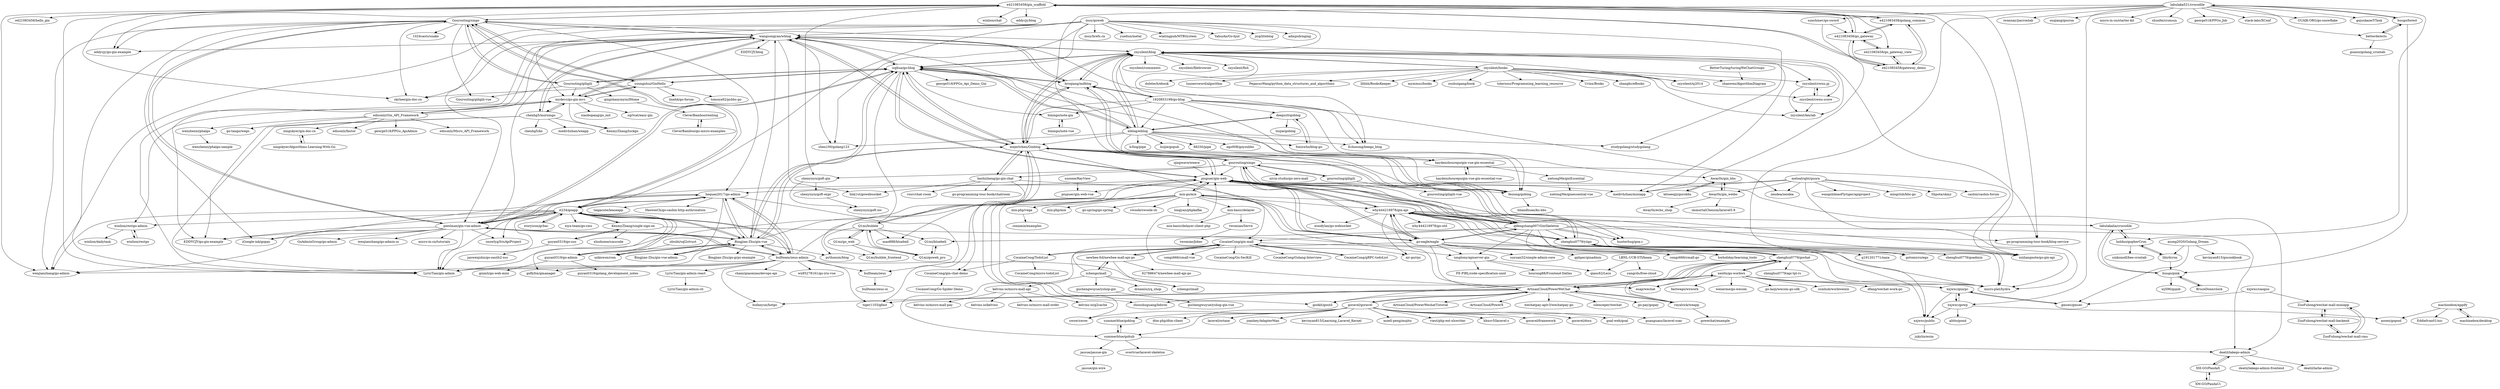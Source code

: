 digraph G {
"e421083458/gin_scaffold" -> "e421083458/golang_common"
"e421083458/gin_scaffold" -> "e421083458/gateway_demo"
"e421083458/gin_scaffold" -> "e421083458/go_gateway"
"e421083458/gin_scaffold" -> "Gourouting/singo"
"e421083458/gin_scaffold" -> "e421083458/hello_gin"
"e421083458/gin_scaffold" -> "go-programming-tour-book/blog-service" ["e"=1]
"e421083458/gin_scaffold" -> "xinliangnote/go-gin-api" ["e"=1]
"e421083458/gin_scaffold" -> "LyricTian/gin-admin" ["e"=1]
"e421083458/gin_scaffold" -> "wenjianzhang/go-admin" ["e"=1]
"e421083458/gin_scaffold" -> "shenyisyn/goft-gin"
"e421083458/gin_scaffold" -> "e421083458/go_gateway_view"
"e421083458/gin_scaffold" -> "skyhee/gin-doc-cn" ["e"=1]
"e421083458/gin_scaffold" -> "eddycjy/go-gin-example" ["e"=1]
"e421083458/gin_scaffold" -> "winlion/chat" ["e"=1]
"e421083458/gin_scaffold" -> "eddycjy/blog" ["e"=1]
"foxiswho/blog-go" -> "deepzz0/goblog"
"wangsongyan/wblog" -> "EDDYCJY/go-gin-example" ["e"=1]
"wangsongyan/wblog" -> "izghua/go-blog"
"wangsongyan/wblog" -> "skyhee/gin-doc-cn" ["e"=1]
"wangsongyan/wblog" -> "shen100/golang123" ["e"=1]
"wangsongyan/wblog" -> "broqiang/mdblog"
"wangsongyan/wblog" -> "LyricTian/gin-admin" ["e"=1]
"wangsongyan/wblog" -> "wejectchen/Ginblog"
"wangsongyan/wblog" -> "mydevc/go-gin-mvc"
"wangsongyan/wblog" -> "EDDYCJY/blog" ["e"=1]
"wangsongyan/wblog" -> "Echosong/beego_blog" ["e"=1]
"wangsongyan/wblog" -> "chenhg5/morningo"
"wangsongyan/wblog" -> "link1st/gowebsocket" ["e"=1]
"wangsongyan/wblog" -> "Gourouting/singo"
"wangsongyan/wblog" -> "eddycjy/go-gin-example" ["e"=1]
"wangsongyan/wblog" -> "zxysilent/blog"
"libi/dcron" -> "holdno/gopherCron"
"libi/dcron" -> "busgo/pink"
"busgo/forest" -> "labulaka521/crocodile"
"busgo/forest" -> "busgo/pink"
"busgo/forest" -> "betterde/ects"
"iissy/goweb" -> "iissy/hrefs.cn"
"iissy/goweb" -> "it234/goapp"
"iissy/goweb" -> "mydevc/go-gin-mvc"
"iissy/goweb" -> "yuedun/metal" ["e"=1]
"iissy/goweb" -> "studygolang/studygolang" ["e"=1]
"iissy/goweb" -> "piexlmax/gin-vue-admin"
"iissy/goweb" -> "izghua/go-blog"
"iissy/goweb" -> "shen100/golang123" ["e"=1]
"iissy/goweb" -> "wangsongyan/wblog"
"iissy/goweb" -> "wiatingpub/MTBSystem" ["e"=1]
"iissy/goweb" -> "zxysilent/blog"
"iissy/goweb" -> "wenjianzhang/go-admin" ["e"=1]
"iissy/goweb" -> "YahuiAn/Go-bjut"
"iissy/goweb" -> "jicg/liteblog" ["e"=1]
"iissy/goweb" -> "admpub/nging" ["e"=1]
"XM-GO/PandaX" -> "XM-GO/PandaUi"
"XM-GO/PandaX" -> "deatil/lakego-admin"
"fesiong/goblog" -> "hhandhuan/ku-bbs" ["e"=1]
"fesiong/goblog" -> "broqiang/mdblog"
"ZuoFuhong/wechat-mall-backend" -> "ZuoFuhong/wechat-mall-miniapp"
"ZuoFuhong/wechat-mall-backend" -> "ZuoFuhong/wechat-mall-cms"
"1920853199/go-blog" -> "broqiang/mdblog"
"1920853199/go-blog" -> "Echosong/beego_blog" ["e"=1]
"1920853199/go-blog" -> "fesiong/goblog"
"1920853199/go-blog" -> "Away0x/gin_bbs"
"1920853199/go-blog" -> "biningo/note-gin"
"1920853199/go-blog" -> "deepzz0/goblog"
"1920853199/go-blog" -> "zendea/zendea"
"1920853199/go-blog" -> "zxysilent/blog"
"1920853199/go-blog" -> "eiblog/eiblog"
"1920853199/go-blog" -> "wejectchen/Ginblog"
"deepzz0/goblog" -> "eiblog/eiblog"
"deepzz0/goblog" -> "foxiswho/blog-go"
"deepzz0/goblog" -> "lisijie/goblog" ["e"=1]
"eiblog/eiblog" -> "deepzz0/goblog"
"eiblog/eiblog" -> "izghua/go-blog"
"eiblog/eiblog" -> "zxysilent/blog"
"eiblog/eiblog" -> "88250/pipe" ["e"=1]
"eiblog/eiblog" -> "wangsongyan/wblog"
"eiblog/eiblog" -> "broqiang/mdblog"
"eiblog/eiblog" -> "foxiswho/blog-go"
"eiblog/eiblog" -> "fesiong/goblog"
"eiblog/eiblog" -> "wejectchen/Ginblog"
"eiblog/eiblog" -> "shen100/golang123" ["e"=1]
"eiblog/eiblog" -> "Echosong/beego_blog" ["e"=1]
"eiblog/eiblog" -> "ego008/goyoubbs" ["e"=1]
"eiblog/eiblog" -> "studygolang/studygolang" ["e"=1]
"eiblog/eiblog" -> "b3log/pipe" ["e"=1]
"eiblog/eiblog" -> "lisijie/gopub" ["e"=1]
"meloalright/guora" -> "wangshibiaoFlytiger/apiproject"
"meloalright/guora" -> "micro-plat/hydra" ["e"=1]
"meloalright/guora" -> "mlogclub/bbs-go" ["e"=1]
"meloalright/guora" -> "Shpota/skmz"
"meloalright/guora" -> "iGoogle-ink/gopay" ["e"=1]
"meloalright/guora" -> "Away0x/gin_weibo"
"meloalright/guora" -> "casbin/casbin-forum"
"meloalright/guora" -> "zendea/zendea"
"meloalright/guora" -> "medivhzhan/miniapp" ["e"=1]
"summerblue/goblog" -> "summerblue/gohub"
"izghua/go-blog" -> "zxysilent/blog"
"izghua/go-blog" -> "broqiang/mdblog"
"izghua/go-blog" -> "wejectchen/Ginblog"
"izghua/go-blog" -> "wangsongyan/wblog"
"izghua/go-blog" -> "Bingjian-Zhu/gin-vue"
"izghua/go-blog" -> "pythonzm/blog"
"izghua/go-blog" -> "biningo/note-gin"
"izghua/go-blog" -> "youngxhui/GinHello"
"izghua/go-blog" -> "piupuer/gin-web"
"izghua/go-blog" -> "eiblog/eiblog"
"izghua/go-blog" -> "piexlmax/gin-vue-admin"
"izghua/go-blog" -> "Gourouting/giligili"
"izghua/go-blog" -> "haydenzhourepo/gin-vue-gin-essential"
"izghua/go-blog" -> "george518/PPGo_Api_Demo_Gin" ["e"=1]
"izghua/go-blog" -> "fesiong/goblog"
"zxysilent/books" -> "zxysilent/blog"
"zxysilent/books" -> "zxysilent/keylab"
"zxysilent/books" -> "zxysilent/cwnu.pj"
"zxysilent/books" -> "zxysilent/cwnu-score"
"zxysilent/books" -> "Urinx/Books" ["e"=1]
"zxysilent/books" -> "zhangbc/eBooks" ["e"=1]
"zxysilent/books" -> "dolotech/ebook" ["e"=1]
"zxysilent/books" -> "lunnersword/algorithm" ["e"=1]
"zxysilent/books" -> "PegasusWang/python_data_structures_and_algorithms" ["e"=1]
"zxysilent/books" -> "zhanwen/AlgorithmDiagram"
"zxysilent/books" -> "lllhhh/BooksKeeper" ["e"=1]
"zxysilent/books" -> "mymmsc/books" ["e"=1]
"zxysilent/books" -> "zxysilent/xj2014"
"zxysilent/books" -> "zouhuigang/book" ["e"=1]
"zxysilent/books" -> "tolerious/Programming_learning_resource" ["e"=1]
"hequan2017/go-admin" -> "it234/goapp"
"hequan2017/go-admin" -> "LyricTian/gin-admin" ["e"=1]
"hequan2017/go-admin" -> "Bingjian-Zhu/gin-vue"
"hequan2017/go-admin" -> "piexlmax/gin-vue-admin"
"hequan2017/go-admin" -> "bullteam/zeus-admin"
"hequan2017/go-admin" -> "Bingjian-Zhu/gin-vue-admin"
"hequan2017/go-admin" -> "bullteam/zeus"
"hequan2017/go-admin" -> "taigacute/leaseapp"
"hequan2017/go-admin" -> "HaoweiCh/go-casbin-http-authrozation"
"sunshinev/go-sword" -> "e421083458/go_gateway"
"sunshinev/go-sword" -> "medivhzhan/miniapp" ["e"=1]
"qifengzhang007/GinSkeleton" -> "piupuer/gin-web"
"qifengzhang007/GinSkeleton" -> "wejectchen/Ginblog"
"qifengzhang007/GinSkeleton" -> "why444216978/gin-api"
"qifengzhang007/GinSkeleton" -> "go-eagle/eagle"
"qifengzhang007/GinSkeleton" -> "xinliangnote/go-gin-api" ["e"=1]
"qifengzhang007/GinSkeleton" -> "hunterhug/goa.c" ["e"=1]
"qifengzhang007/GinSkeleton" -> "deatil/lakego-admin"
"qifengzhang007/GinSkeleton" -> "CocaineCong/gin-mall"
"qifengzhang007/GinSkeleton" -> "Q1mi/bluebell"
"qifengzhang007/GinSkeleton" -> "xmgtony/apiserver-gin"
"qifengzhang007/GinSkeleton" -> "hwholiday/learning_tools" ["e"=1]
"qifengzhang007/GinSkeleton" -> "go-programming-tour-book/blog-service" ["e"=1]
"qifengzhang007/GinSkeleton" -> "congz666/cmall-go" ["e"=1]
"qifengzhang007/GinSkeleton" -> "shenghui0779/yiigo"
"qifengzhang007/GinSkeleton" -> "gourouting/singo"
"xxjwxc/caoguo" -> "ZuoFuhong/wechat-mall-miniapp"
"xxjwxc/caoguo" -> "gmsec/gmsec"
"shenghui0779/yiigo" -> "shenghui0779/gochat"
"shenghui0779/yiigo" -> "micro-plat/hydra" ["e"=1]
"shenghui0779/yiigo" -> "q191201771/naza" ["e"=1]
"shenghui0779/yiigo" -> "piupuer/gin-web"
"shenghui0779/yiigo" -> "xxjwxc/public"
"shenghui0779/yiigo" -> "why444216978/gin-api"
"shenghui0779/yiigo" -> "shenghui0779/goadmin"
"e421083458/go_gateway" -> "e421083458/go_gateway_view"
"e421083458/go_gateway" -> "e421083458/gateway_demo"
"e421083458/go_gateway" -> "e421083458/gin_scaffold"
"e421083458/go_gateway" -> "e421083458/golang_common"
"royalrick/weapp" -> "ArtisanCloud/PowerWeChat"
"royalrick/weapp" -> "shenghui0779/gochat"
"royalrick/weapp" -> "gowechat/example"
"why444216978/gin-api" -> "air-go/rpc"
"why444216978/gin-api" -> "qifengzhang007/GinSkeleton"
"why444216978/gin-api" -> "piupuer/gin-web"
"why444216978/gin-api" -> "why444216978/go-util"
"why444216978/gin-api" -> "go-eagle/eagle"
"why444216978/gin-api" -> "xxjwxc/public"
"why444216978/gin-api" -> "shenghui0779/yiigo"
"why444216978/gin-api" -> "woodylan/go-websocket" ["e"=1]
"why444216978/gin-api" -> "micro-plat/hydra" ["e"=1]
"why444216978/gin-api" -> "hunterhug/goa.c" ["e"=1]
"why444216978/gin-api" -> "labulakalia/crocodile"
"Q1mi/bubble" -> "Q1mi/bubble_frontend"
"Q1mi/bubble" -> "Q1mi/goweb_pro"
"Q1mi/bubble" -> "Q1mi/go_web"
"Q1mi/bubble" -> "wejectchen/Ginblog"
"Q1mi/bubble" -> "mao888/bluebell" ["e"=1]
"Q1mi/bubble" -> "Q1mi/bluebell"
"shenghui0779/gochat" -> "shenghui0779/yiigo"
"shenghui0779/gochat" -> "ArtisanCloud/PowerWeChat"
"shenghui0779/gochat" -> "royalrick/weapp"
"shenghui0779/gochat" -> "shenghui0779/api-tpl-rs"
"shenghui0779/gochat" -> "esap/wechat" ["e"=1]
"shenghui0779/gochat" -> "xen0n/go-workwx"
"shenghui0779/gochat" -> "micro-plat/hydra" ["e"=1]
"shenghui0779/gochat" -> "gookit/goutil" ["e"=1]
"shenghui0779/gochat" -> "why444216978/gin-api"
"broqiang/mdblog" -> "izghua/go-blog"
"broqiang/mdblog" -> "wejectchen/Ginblog"
"broqiang/mdblog" -> "wangsongyan/wblog"
"broqiang/mdblog" -> "zxysilent/blog"
"broqiang/mdblog" -> "fesiong/goblog"
"broqiang/mdblog" -> "1920853199/go-blog"
"newbee-ltd/newbee-mall-api-go" -> "zchengo/imall"
"newbee-ltd/newbee-mall-api-go" -> "zchengo/mall"
"newbee-ltd/newbee-mall-api-go" -> "CocaineCong/gin-mall"
"newbee-ltd/newbee-mall-api-go" -> "627886474/newbee-mall-api-go"
"zxysilent/blog" -> "izghua/go-blog"
"zxysilent/blog" -> "zxysilent/keylab"
"zxysilent/blog" -> "zxysilent/cwnu.pj"
"zxysilent/blog" -> "zxysilent/cwnu-score"
"zxysilent/blog" -> "broqiang/mdblog"
"zxysilent/blog" -> "zxysilent/xj2014"
"zxysilent/blog" -> "zxysilent/comments"
"zxysilent/blog" -> "wejectchen/Ginblog"
"zxysilent/blog" -> "eiblog/eiblog"
"zxysilent/blog" -> "wangsongyan/wblog"
"zxysilent/blog" -> "zxysilent/books"
"zxysilent/blog" -> "zxysilent/filebrowser"
"zxysilent/blog" -> "Echosong/beego_blog" ["e"=1]
"zxysilent/blog" -> "go-programming-tour-book/blog-service" ["e"=1]
"zxysilent/blog" -> "zxysilent/fish"
"goravel/goravel" -> "goravel/framework"
"goravel/goravel" -> "goravel/docs"
"goravel/goravel" -> "goal-web/goal" ["e"=1]
"goravel/goravel" -> "summerblue/gohub"
"goravel/goravel" -> "ArtisanCloud/PowerWeChat"
"goravel/goravel" -> "guanguans/laravel-soar" ["e"=1]
"goravel/goravel" -> "swow/swow" ["e"=1]
"goravel/goravel" -> "dtm-php/dtm-client" ["e"=1]
"goravel/goravel" -> "summerblue/goblog"
"goravel/goravel" -> "laravel/octane" ["e"=1]
"goravel/goravel" -> "joanhey/AdapterMan" ["e"=1]
"goravel/goravel" -> "kevinyan815/Learning_Laravel_Kernel" ["e"=1]
"goravel/goravel" -> "moell-peng/mojito" ["e"=1]
"goravel/goravel" -> "viest/php-ext-xlswriter" ["e"=1]
"goravel/goravel" -> "hhxsv5/laravel-s" ["e"=1]
"piexlmax/gin-vue-admin" -> "it234/goapp"
"piexlmax/gin-vue-admin" -> "wenjianzhang/go-admin" ["e"=1]
"piexlmax/gin-vue-admin" -> "LyricTian/gin-admin" ["e"=1]
"piexlmax/gin-vue-admin" -> "hequan2017/go-admin"
"piexlmax/gin-vue-admin" -> "Gourouting/singo"
"piexlmax/gin-vue-admin" -> "bullteam/zeus-admin"
"piexlmax/gin-vue-admin" -> "EDDYCJY/go-gin-example" ["e"=1]
"piexlmax/gin-vue-admin" -> "wenjianzhang/go-admin-ui" ["e"=1]
"piexlmax/gin-vue-admin" -> "micro-in-cn/tutorials" ["e"=1]
"piexlmax/gin-vue-admin" -> "Bingjian-Zhu/gin-vue"
"piexlmax/gin-vue-admin" -> "iGoogle-ink/gopay" ["e"=1]
"piexlmax/gin-vue-admin" -> "izghua/go-blog"
"piexlmax/gin-vue-admin" -> "snowlyg/IrisApiProject" ["e"=1]
"piexlmax/gin-vue-admin" -> "GoAdminGroup/go-admin" ["e"=1]
"piexlmax/gin-vue-admin" -> "wangsongyan/wblog"
"Q1mi/bluebell" -> "Q1mi/goweb_pro"
"Q1mi/goweb_pro" -> "Q1mi/bluebell"
"Q1mi/goweb_pro" -> "Q1mi/bubble"
"labulakalia/crocodile" -> "busgo/pink"
"labulakalia/crocodile" -> "holdno/gopherCron"
"BetterTuring/turingWeChatGroups" -> "zhanwen/AlgorithmDiagram"
"machinebox/appify" -> "machinebox/desktop"
"machinebox/appify" -> "aosen/gopool"
"machinebox/appify" -> "EddieIvan01/nic" ["e"=1]
"betterde/ects" -> "guaosi/golang_crontab"
"betterde/ects" -> "busgo/forest"
"Gourouting/giligili" -> "Gourouting/singo"
"Gourouting/giligili" -> "Gourouting/giligili-vue"
"Gourouting/giligili" -> "qingshanyinyin/IHome"
"Gourouting/giligili" -> "izghua/go-blog"
"Gourouting/giligili" -> "mydevc/go-gin-mvc"
"guyan0319/go-sso" -> "KenmyZhang/single-sign-on"
"guyan0319/go-sso" -> "janwenjohn/go-oauth2-sso"
"gourouting/giligili" -> "gourouting/giligili-vue"
"gourouting/giligili" -> "gourouting/singo"
"piupuer/gin-web" -> "qifengzhang007/GinSkeleton"
"piupuer/gin-web" -> "wejectchen/Ginblog"
"piupuer/gin-web" -> "piupuer/gin-web-vue"
"piupuer/gin-web" -> "why444216978/gin-api"
"piupuer/gin-web" -> "LyricTian/gin-admin" ["e"=1]
"piupuer/gin-web" -> "go-eagle/eagle"
"piupuer/gin-web" -> "shenghui0779/yiigo"
"piupuer/gin-web" -> "micro-plat/hydra" ["e"=1]
"piupuer/gin-web" -> "xinliangnote/go-gin-api" ["e"=1]
"piupuer/gin-web" -> "izghua/go-blog"
"piupuer/gin-web" -> "mix-go/mix"
"piupuer/gin-web" -> "fesiong/goblog"
"piupuer/gin-web" -> "medivhzhan/miniapp" ["e"=1]
"piupuer/gin-web" -> "hequan2017/go-admin"
"piupuer/gin-web" -> "deatil/lakego-admin"
"zxysilent/cwnu.pj" -> "zxysilent/keylab"
"zxysilent/cwnu.pj" -> "zxysilent/cwnu-score"
"bullteam/zeus-admin" -> "bullteam/zeus"
"bullteam/zeus-admin" -> "it234/goapp"
"bullteam/zeus-admin" -> "hequan2017/go-admin"
"bullteam/zeus-admin" -> "goflyfox/gmanager" ["e"=1]
"bullteam/zeus-admin" -> "LyricTian/gin-admin" ["e"=1]
"bullteam/zeus-admin" -> "piexlmax/gin-vue-admin"
"bullteam/zeus-admin" -> "Bingjian-Zhu/gin-vue"
"bullteam/zeus-admin" -> "LyricTian/gin-admin-react"
"bullteam/zeus-admin" -> "esap/wechat" ["e"=1]
"bullteam/zeus-admin" -> "tiger1103/gfast" ["e"=1]
"bullteam/zeus-admin" -> "chanyipiaomiao/devops-api" ["e"=1]
"bullteam/zeus-admin" -> "wenjianzhang/go-admin" ["e"=1]
"bullteam/zeus-admin" -> "wx85278161/go-iris-vue" ["e"=1]
"bullteam/zeus-admin" -> "piupuer/gin-web"
"bullteam/zeus-admin" -> "bufanyun/hotgo" ["e"=1]
"chenhg5/morningo" -> "EDDYCJY/go-gin-example" ["e"=1]
"chenhg5/morningo" -> "KenmyZhang/luckgo"
"chenhg5/morningo" -> "chenhg5/ko" ["e"=1]
"chenhg5/morningo" -> "wangsongyan/wblog"
"chenhg5/morningo" -> "mydevc/go-gin-mvc"
"chenhg5/morningo" -> "medivhzhan/weapp" ["e"=1]
"chenhg5/morningo" -> "LyricTian/gin-admin" ["e"=1]
"hezhizheng/go-gin-chat" -> "CocaineCong/gin-chat-demo"
"hezhizheng/go-gin-chat" -> "go-programming-tour-book/chatroom" ["e"=1]
"hezhizheng/go-gin-chat" -> "wejectchen/Ginblog"
"hezhizheng/go-gin-chat" -> "link1st/gowebsocket" ["e"=1]
"hezhizheng/go-gin-chat" -> "woodylan/go-websocket" ["e"=1]
"hezhizheng/go-gin-chat" -> "vouv/chat-room"
"asong2020/Golang_Dream" -> "gmsec/gmsec"
"asong2020/Golang_Dream" -> "kevinyan815/gocookbook" ["e"=1]
"asong2020/Golang_Dream" -> "libi/dcron"
"Gourouting/singo" -> "Gourouting/giligili"
"Gourouting/singo" -> "piexlmax/gin-vue-admin"
"Gourouting/singo" -> "e421083458/gin_scaffold"
"Gourouting/singo" -> "wenjianzhang/go-admin" ["e"=1]
"Gourouting/singo" -> "1024casts/snake" ["e"=1]
"Gourouting/singo" -> "youngxhui/GinHello"
"Gourouting/singo" -> "LyricTian/gin-admin" ["e"=1]
"Gourouting/singo" -> "Gourouting/giligili-vue"
"Gourouting/singo" -> "iGoogle-ink/gopay" ["e"=1]
"Gourouting/singo" -> "eddycjy/go-gin-example" ["e"=1]
"Gourouting/singo" -> "it234/goapp"
"Gourouting/singo" -> "hequan2017/go-admin"
"Gourouting/singo" -> "skyhee/gin-doc-cn" ["e"=1]
"Gourouting/singo" -> "wangsongyan/wblog"
"Gourouting/singo" -> "medivhzhan/miniapp" ["e"=1]
"LyricTian/gin-admin-react" -> "LyricTian/gin-admin-cli"
"it234/goapp" -> "hequan2017/go-admin"
"it234/goapp" -> "piexlmax/gin-vue-admin"
"it234/goapp" -> "LyricTian/gin-admin" ["e"=1]
"it234/goapp" -> "bullteam/zeus-admin"
"it234/goapp" -> "Bingjian-Zhu/gin-vue"
"it234/goapp" -> "wenjianzhang/go-admin" ["e"=1]
"it234/goapp" -> "storyicon/grbac"
"it234/goapp" -> "xiya-team/go-cms" ["e"=1]
"it234/goapp" -> "guyan0319/go-admin"
"it234/goapp" -> "EDDYCJY/go-gin-example" ["e"=1]
"it234/goapp" -> "goflyfox/gmanager" ["e"=1]
"it234/goapp" -> "KenmyZhang/single-sign-on"
"it234/goapp" -> "winlion/restgo-admin"
"it234/goapp" -> "snowlyg/IrisApiProject" ["e"=1]
"it234/goapp" -> "Gourouting/singo"
"biningo/note-gin" -> "biningo/note-vue"
"guyan0319/go-admin" -> "guyan0319/golang_development_notes" ["e"=1]
"guyan0319/go-admin" -> "it234/goapp"
"guyan0319/go-admin" -> "gnimli/go-web-mini" ["e"=1]
"Bingjian-Zhu/gin-vue" -> "Bingjian-Zhu/gin-vue-admin"
"Bingjian-Zhu/gin-vue" -> "it234/goapp"
"Bingjian-Zhu/gin-vue" -> "hequan2017/go-admin"
"Bingjian-Zhu/gin-vue" -> "izghua/go-blog"
"Bingjian-Zhu/gin-vue" -> "pythonzm/blog"
"Bingjian-Zhu/gin-vue" -> "wejectchen/Ginblog"
"Bingjian-Zhu/gin-vue" -> "unknwon/com"
"Bingjian-Zhu/gin-vue" -> "bullteam/zeus-admin"
"Bingjian-Zhu/gin-vue" -> "piexlmax/gin-vue-admin"
"Bingjian-Zhu/gin-vue" -> "piupuer/gin-web"
"Bingjian-Zhu/gin-vue" -> "guyan0319/go-admin"
"Bingjian-Zhu/gin-vue" -> "LyricTian/gin-admin" ["e"=1]
"Bingjian-Zhu/gin-vue" -> "wangsongyan/wblog"
"Bingjian-Zhu/gin-vue" -> "Bingjian-Zhu/go-grpc-example" ["e"=1]
"mix-basic/delayer" -> "mix-basic/delayer-client-php"
"mix-basic/delayer" -> "twomiao/Serve"
"CocaineCong/gin-mall" -> "congz666/cmall-go" ["e"=1]
"CocaineCong/gin-mall" -> "CocaineCong/gRPC-todoList"
"CocaineCong/gin-mall" -> "CocaineCong/TodoList"
"CocaineCong/gin-mall" -> "congz666/cmall-vue" ["e"=1]
"CocaineCong/gin-mall" -> "CocaineCong/Go-SecKill"
"CocaineCong/gin-mall" -> "CocaineCong/Golang-Interview"
"CocaineCong/gin-mall" -> "newbee-ltd/newbee-mall-api-go"
"CocaineCong/gin-mall" -> "air-go/rpc"
"labulaka521/crocodile" -> "busgo/forest"
"labulaka521/crocodile" -> "betterde/ects"
"labulaka521/crocodile" -> "micro-plat/hydra" ["e"=1]
"labulaka521/crocodile" -> "holdno/gopherCron"
"labulaka521/crocodile" -> "iwannay/jiacrontab" ["e"=1]
"labulaka521/crocodile" -> "ouqiang/gocron" ["e"=1]
"labulaka521/crocodile" -> "gotomicro/ego" ["e"=1]
"labulaka521/crocodile" -> "micro-in-cn/starter-kit" ["e"=1]
"labulaka521/crocodile" -> "shunfei/cronsun" ["e"=1]
"labulaka521/crocodile" -> "george518/PPGo_Job" ["e"=1]
"labulaka521/crocodile" -> "sunshinev/go-sword"
"labulaka521/crocodile" -> "stack-labs/XConf"
"labulaka521/crocodile" -> "xxjwxc/gowp"
"labulaka521/crocodile" -> "GUAIK-ORG/go-snowflake"
"labulaka521/crocodile" -> "gojuukaze/YTask"
"Q1mi/go_web" -> "Q1mi/bubble_frontend"
"Q1mi/go_web" -> "Q1mi/bubble"
"Q1mi/go_web" -> "Q1mi/goweb_pro"
"winlion/restgo-admin" -> "winlion/restgo"
"winlion/restgo-admin" -> "winlion/dailytask"
"gourouting/singo" -> "gourouting/giligili"
"gourouting/singo" -> "shenyisyn/goft-gin"
"gourouting/singo" -> "wejectchen/Ginblog"
"gourouting/singo" -> "go-eagle/eagle"
"gourouting/singo" -> "hezhizheng/go-gin-chat"
"gourouting/singo" -> "qifengzhang007/GinSkeleton"
"gourouting/singo" -> "piupuer/gin-web"
"gourouting/singo" -> "xinliangnote/go-gin-api" ["e"=1]
"gourouting/singo" -> "nivin-studio/go-zero-mall" ["e"=1]
"shenyisyn/goft-gin" -> "shenyisyn/goft-expr"
"shenyisyn/goft-gin" -> "shenyisyn/goft-ioc"
"XM-GO/PandaUi" -> "XM-GO/PandaX"
"guchengwuyue/yshop-gin" -> "guchengwuyue/yshop-gin-vue"
"wejectchen/Ginblog" -> "piupuer/gin-web"
"wejectchen/Ginblog" -> "qifengzhang007/GinSkeleton"
"wejectchen/Ginblog" -> "izghua/go-blog"
"wejectchen/Ginblog" -> "broqiang/mdblog"
"wejectchen/Ginblog" -> "wangsongyan/wblog"
"wejectchen/Ginblog" -> "Q1mi/bubble"
"wejectchen/Ginblog" -> "CocaineCong/gin-mall"
"wejectchen/Ginblog" -> "mao888/bluebell" ["e"=1]
"wejectchen/Ginblog" -> "hezhizheng/go-gin-chat"
"wejectchen/Ginblog" -> "gourouting/singo"
"wejectchen/Ginblog" -> "Bingjian-Zhu/gin-vue"
"wejectchen/Ginblog" -> "zxysilent/blog"
"wejectchen/Ginblog" -> "haydenzhourepo/gin-vue-gin-essential"
"wejectchen/Ginblog" -> "fesiong/goblog"
"wejectchen/Ginblog" -> "hunterhug/goa.c" ["e"=1]
"qingwave/weave" -> "piupuer/gin-web"
"CocaineCong/gRPC-todoList" -> "CocaineCong/gin-mall"
"qingshanyinyin/IHome" -> "CleverBamboo/renting"
"youngxhui/GinHello" -> "tomoya92/pybbs-go" ["e"=1]
"youngxhui/GinHello" -> "Gourouting/singo"
"youngxhui/GinHello" -> "mydevc/go-gin-mvc"
"youngxhui/GinHello" -> "izghua/go-blog"
"youngxhui/GinHello" -> "skyhee/gin-doc-cn" ["e"=1]
"youngxhui/GinHello" -> "linehk/go-forum"
"xxjwxc/gowp" -> "xxjwxc/ginrpc"
"xxjwxc/gowp" -> "xxjwxc/public"
"xxjwxc/gowp" -> "aosen/gopool"
"xxjwxc/gowp" -> "alitto/pond" ["e"=1]
"go-eagle/eagle" -> "piupuer/gin-web"
"go-eagle/eagle" -> "why444216978/gin-api"
"go-eagle/eagle" -> "qifengzhang007/GinSkeleton"
"go-eagle/eagle" -> "mix-go/mix"
"go-eagle/eagle" -> "xmgtony/apiserver-gin"
"go-eagle/eagle" -> "gphper/ginadmin"
"go-eagle/eagle" -> "gotomicro/ego" ["e"=1]
"go-eagle/eagle" -> "summerblue/gohub"
"go-eagle/eagle" -> "gourouting/singo"
"go-eagle/eagle" -> "ArtisanCloud/PowerWeChat"
"go-eagle/eagle" -> "xinliangnote/go-gin-api" ["e"=1]
"go-eagle/eagle" -> "hwholiday/learning_tools" ["e"=1]
"go-eagle/eagle" -> "suyuan32/simple-admin-core" ["e"=1]
"haydenzhourepo/gin-vue-gin-essential" -> "haydenzhourepo/gin-vue-gin-essential-vue"
"haydenzhourepo/gin-vue-gin-essential" -> "xietongMe/ginEssential"
"gmsec/gmsec" -> "xxjwxc/ginrpc"
"xxjwxc/public" -> "jukylin/esim"
"Away0x/gin_weibo" -> "Away0x/gin_bbs"
"Away0x/gin_weibo" -> "Away0x/echo_shop"
"Away0x/gin_weibo" -> "immortalChensm/laravel5.8" ["e"=1]
"biningo/note-vue" -> "biningo/note-gin"
"e421083458/golang_common" -> "e421083458/gin_scaffold"
"e421083458/golang_common" -> "e421083458/gateway_demo"
"e421083458/golang_common" -> "e421083458/go_gateway"
"unknwon/com" -> "Bingjian-Zhu/gin-vue"
"CocaineCong/gin-chat-demo" -> "CocaineCong/Go-Spider-Demo"
"haydenzhourepo/gin-vue-gin-essential-vue" -> "haydenzhourepo/gin-vue-gin-essential"
"xmgtony/apiserver-gin" -> "qianc62/Leco"
"xmgtony/apiserver-gin" -> "hourong88/Frontend-Datlas"
"xmgtony/apiserver-gin" -> "FE-PIRL/code-specification-unid" ["e"=1]
"Away0x/gin_bbs" -> "letseeqiji/gorobbs"
"Away0x/gin_bbs" -> "Away0x/gin_weibo"
"letseeqiji/gorobbs" -> "Away0x/gin_bbs"
"shenyisyn/goft-expr" -> "shenyisyn/goft-ioc"
"summerblue/gohub" -> "summerblue/goblog"
"summerblue/gohub" -> "overtrue/laravel-skeleton" ["e"=1]
"summerblue/gohub" -> "jassue/jassue-gin"
"summerblue/gohub" -> "deatil/lakego-admin"
"CocaineCong/TodoList" -> "CocaineCong/gin-chat-demo"
"CocaineCong/TodoList" -> "CocaineCong/gin-mall"
"CocaineCong/TodoList" -> "CocaineCong/micro-todoList"
"deatil/lakego-admin" -> "deatil/lakego-admin-frontend"
"deatil/lakego-admin" -> "deatil/larke-admin" ["e"=1]
"deatil/lakego-admin" -> "XM-GO/PandaX"
"xxjwxc/ginrpc" -> "gmsec/gmsec"
"xxjwxc/ginrpc" -> "xxjwxc/gowp"
"xxjwxc/ginrpc" -> "xxjwxc/public"
"e421083458/gateway_demo" -> "e421083458/go_gateway"
"e421083458/gateway_demo" -> "e421083458/go_gateway_view"
"e421083458/gateway_demo" -> "e421083458/gin_scaffold"
"e421083458/gateway_demo" -> "e421083458/golang_common"
"mix-go/mix" -> "mix-php/mix" ["e"=1]
"mix-go/mix" -> "mix-php/vega"
"mix-go/mix" -> "swow/swow" ["e"=1]
"mix-go/mix" -> "go-eagle/eagle"
"mix-go/mix" -> "why444216978/gin-api"
"mix-go/mix" -> "tiger1103/gfast" ["e"=1]
"mix-go/mix" -> "piupuer/gin-web"
"mix-go/mix" -> "gookit/goutil" ["e"=1]
"mix-go/mix" -> "go-spring/go-spring" ["e"=1]
"mix-go/mix" -> "swoole/swoole-cli" ["e"=1]
"mix-go/mix" -> "xmgtony/apiserver-gin"
"mix-go/mix" -> "zhoushuguang/lebron" ["e"=1]
"mix-go/mix" -> "shenghui0779/yiigo"
"mix-go/mix" -> "longyan/phpkafka" ["e"=1]
"mix-go/mix" -> "mix-basic/delayer"
"idoubi/sql2struct" -> "unknwon/com"
"ArtisanCloud/PowerWeChat" -> "royalrick/weapp"
"ArtisanCloud/PowerWeChat" -> "shenghui0779/gochat"
"ArtisanCloud/PowerWeChat" -> "wechatpay-apiv3/wechatpay-go" ["e"=1]
"ArtisanCloud/PowerWeChat" -> "silenceper/wechat" ["e"=1]
"ArtisanCloud/PowerWeChat" -> "go-pay/gopay" ["e"=1]
"ArtisanCloud/PowerWeChat" -> "ArtisanCloud/PowerWechatTutorial"
"ArtisanCloud/PowerWeChat" -> "xen0n/go-workwx"
"ArtisanCloud/PowerWeChat" -> "bufanyun/hotgo" ["e"=1]
"ArtisanCloud/PowerWeChat" -> "tiger1103/gfast" ["e"=1]
"ArtisanCloud/PowerWeChat" -> "ArtisanCloud/PowerX"
"ArtisanCloud/PowerWeChat" -> "piupuer/gin-web"
"ArtisanCloud/PowerWeChat" -> "why444216978/gin-api"
"ArtisanCloud/PowerWeChat" -> "goravel/goravel"
"ArtisanCloud/PowerWeChat" -> "zhoushuguang/lebron" ["e"=1]
"ArtisanCloud/PowerWeChat" -> "gookit/goutil" ["e"=1]
"bullteam/zeus" -> "bullteam/zeus-ui"
"BruceDone/clock" -> "busgo/pink"
"mix-php/vega" -> "connmix/examples"
"mydevc/go-gin-mvc" -> "sqrtcat/easy-gin"
"mydevc/go-gin-mvc" -> "winlion/restgo-admin"
"mydevc/go-gin-mvc" -> "wangsongyan/wblog"
"mydevc/go-gin-mvc" -> "youngxhui/GinHello"
"mydevc/go-gin-mvc" -> "KenmyZhang/luckgo"
"mydevc/go-gin-mvc" -> "edisonlz/Gin_API_Framework"
"mydevc/go-gin-mvc" -> "chenhg5/morningo"
"mydevc/go-gin-mvc" -> "xiaobopang/go_init" ["e"=1]
"ZuoFuhong/wechat-mall-miniapp" -> "ZuoFuhong/wechat-mall-backend"
"ZuoFuhong/wechat-mall-miniapp" -> "ZuoFuhong/wechat-mall-cms"
"ningskyer/gin-doc-cn" -> "ningskyer/Algorithms-Learning-With-Go"
"winlion/restgo" -> "winlion/restgo-admin"
"xen0n/go-workwx" -> "fastwego/wxwork"
"xen0n/go-workwx" -> "wenerme/go-wecom"
"xen0n/go-workwx" -> "esap/wechat" ["e"=1]
"xen0n/go-workwx" -> "go-laoji/wecom-go-sdk"
"xen0n/go-workwx" -> "zsmhub/workweixin"
"xen0n/go-workwx" -> "shenghui0779/gochat"
"xen0n/go-workwx" -> "ArtisanCloud/PowerWeChat"
"xen0n/go-workwx" -> "dfang/wechat-work-go"
"xen0n/go-workwx" -> "micro-plat/hydra" ["e"=1]
"xen0n/go-workwx" -> "xxjwxc/ginrpc"
"KenmyZhang/single-sign-on" -> "guyan0319/go-sso"
"KenmyZhang/single-sign-on" -> "it234/goapp"
"KenmyZhang/single-sign-on" -> "xluohome/smscode"
"KenmyZhang/single-sign-on" -> "micro-plat/hydra" ["e"=1]
"edisonlz/Gin_API_Framework" -> "edisonlz/fastor" ["e"=1]
"edisonlz/Gin_API_Framework" -> "mydevc/go-gin-mvc"
"edisonlz/Gin_API_Framework" -> "george518/PPGo_ApiAdmin" ["e"=1]
"edisonlz/Gin_API_Framework" -> "edisonlz/Micro_API_Framework"
"edisonlz/Gin_API_Framework" -> "go-tango/wego"
"edisonlz/Gin_API_Framework" -> "ningskyer/gin-doc-cn"
"edisonlz/Gin_API_Framework" -> "wangsongyan/wblog"
"edisonlz/Gin_API_Framework" -> "wenzhenxi/phalgo"
"wenzhenxi/phalgo" -> "wenzhenxi/phalgo-sample"
"holdno/gopherCron" -> "labulakalia/crocodile"
"holdno/gopherCron" -> "libi/dcron"
"holdno/gopherCron" -> "sinksmell/bee-crontab"
"zchengo/mall" -> "zchengo/imall"
"zchengo/mall" -> "newbee-ltd/newbee-mall-api-go"
"zchengo/mall" -> "guchengwuyue/yshop-gin"
"zchengo/mall" -> "kelvins-io/micro-mall-api"
"zchengo/mall" -> "CocaineCong/gin-mall"
"zchengo/mall" -> "dreamlu/yq_shop"
"jassue/jassue-gin" -> "jassue/gin-wire"
"busgo/pink" -> "wj596/gojob"
"busgo/pink" -> "labulakalia/crocodile"
"busgo/pink" -> "BruceDone/clock"
"storyicon/grbac" -> "it234/goapp"
"zxysilent/cwnu-score" -> "zxysilent/keylab"
"zxysilent/cwnu-score" -> "zxysilent/cwnu.pj"
"e421083458/go_gateway_view" -> "e421083458/go_gateway"
"e421083458/go_gateway_view" -> "e421083458/gateway_demo"
"xietongMe/ginEssential" -> "xietongMe/ginessential-vue"
"kelvins-io/micro-mall-api" -> "kelvins-io/g2cache"
"kelvins-io/micro-mall-api" -> "kelvins-io/kelvins"
"kelvins-io/micro-mall-api" -> "kelvins-io/micro-mall-order"
"kelvins-io/micro-mall-api" -> "kelvins-io/micro-mall-pay"
"Bingjian-Zhu/gin-vue-admin" -> "Bingjian-Zhu/gin-vue"
"LBNL-UCB-STI/beam" -> "yangrds/free-cloud" ["e"=1]
"LBNL-UCB-STI/beam" -> "qianc62/Leco"
"ningskyer/Algorithms-Learning-With-Go" -> "ningskyer/gin-doc-cn"
"ZuoFuhong/wechat-mall-cms" -> "ZuoFuhong/wechat-mall-backend"
"ZuoFuhong/wechat-mall-cms" -> "ZuoFuhong/wechat-mall-miniapp"
"CleverBamboo/renting" -> "CleverBamboo/go-micro-examples"
"CleverBamboo/go-micro-examples" -> "CleverBamboo/renting"
"machinebox/desktop" -> "machinebox/appify"
"twomiao/Serve" -> "twomiao/Jober"
"nuoone/RayView" -> "piupuer/gin-web-vue"
"e421083458/gin_scaffold" ["l"="-16.881,-0.009"]
"e421083458/golang_common" ["l"="-16.851,0.012"]
"e421083458/gateway_demo" ["l"="-16.835,-0.002"]
"e421083458/go_gateway" ["l"="-16.834,0.032"]
"Gourouting/singo" ["l"="-17.041,-0.075"]
"e421083458/hello_gin" ["l"="-16.854,-0.029"]
"go-programming-tour-book/blog-service" ["l"="-12.526,0.685"]
"xinliangnote/go-gin-api" ["l"="-12.776,0.966"]
"LyricTian/gin-admin" ["l"="-12.765,1.084"]
"wenjianzhang/go-admin" ["l"="-12.741,1.043"]
"shenyisyn/goft-gin" ["l"="-16.893,0.038"]
"e421083458/go_gateway_view" ["l"="-16.822,0.012"]
"skyhee/gin-doc-cn" ["l"="-12.724,0.961"]
"eddycjy/go-gin-example" ["l"="-12.828,0.949"]
"winlion/chat" ["l"="-12.392,1.138"]
"eddycjy/blog" ["l"="-12.618,0.816"]
"foxiswho/blog-go" ["l"="-16.921,-0.068"]
"deepzz0/goblog" ["l"="-16.938,-0.059"]
"wangsongyan/wblog" ["l"="-17.016,-0.085"]
"EDDYCJY/go-gin-example" ["l"="-12.633,1.084"]
"izghua/go-blog" ["l"="-17.026,-0.056"]
"shen100/golang123" ["l"="-12.611,1.14"]
"broqiang/mdblog" ["l"="-16.998,-0.055"]
"wejectchen/Ginblog" ["l"="-16.998,-0.022"]
"mydevc/go-gin-mvc" ["l"="-17.032,-0.146"]
"EDDYCJY/blog" ["l"="-12.621,1.045"]
"Echosong/beego_blog" ["l"="-33.629,-15.77"]
"chenhg5/morningo" ["l"="-17.006,-0.138"]
"link1st/gowebsocket" ["l"="-12.66,1.071"]
"zxysilent/blog" ["l"="-17.026,-0.029"]
"libi/dcron" ["l"="-16.804,0.244"]
"holdno/gopherCron" ["l"="-16.827,0.248"]
"busgo/pink" ["l"="-16.833,0.275"]
"busgo/forest" ["l"="-16.774,0.297"]
"labulaka521/crocodile" ["l"="-16.78,0.271"]
"betterde/ects" ["l"="-16.744,0.307"]
"iissy/goweb" ["l"="-17.077,-0.093"]
"iissy/hrefs.cn" ["l"="-17.101,-0.117"]
"it234/goapp" ["l"="-17.116,-0.076"]
"yuedun/metal" ["l"="-14.209,0.965"]
"studygolang/studygolang" ["l"="-12.597,1.052"]
"piexlmax/gin-vue-admin" ["l"="-17.08,-0.06"]
"wiatingpub/MTBSystem" ["l"="-12.373,1.087"]
"YahuiAn/Go-bjut" ["l"="-17.119,-0.121"]
"jicg/liteblog" ["l"="-33.713,-15.69"]
"admpub/nging" ["l"="-12.553,1.175"]
"XM-GO/PandaX" ["l"="-16.901,0.103"]
"XM-GO/PandaUi" ["l"="-16.877,0.11"]
"deatil/lakego-admin" ["l"="-16.942,0.091"]
"fesiong/goblog" ["l"="-16.981,-0.032"]
"hhandhuan/ku-bbs" ["l"="-29.281,-15.165"]
"ZuoFuhong/wechat-mall-backend" ["l"="-16.661,0.218"]
"ZuoFuhong/wechat-mall-miniapp" ["l"="-16.684,0.209"]
"ZuoFuhong/wechat-mall-cms" ["l"="-16.661,0.201"]
"1920853199/go-blog" ["l"="-16.95,-0.076"]
"Away0x/gin_bbs" ["l"="-16.839,-0.128"]
"biningo/note-gin" ["l"="-16.941,-0.101"]
"zendea/zendea" ["l"="-16.861,-0.155"]
"eiblog/eiblog" ["l"="-16.977,-0.059"]
"lisijie/goblog" ["l"="-14.27,1.115"]
"88250/pipe" ["l"="21.484,-33.235"]
"ego008/goyoubbs" ["l"="-24.566,-39.43"]
"b3log/pipe" ["l"="-12.586,1.1"]
"lisijie/gopub" ["l"="-14.11,1.027"]
"meloalright/guora" ["l"="-16.782,-0.206"]
"wangshibiaoFlytiger/apiproject" ["l"="-16.742,-0.2"]
"micro-plat/hydra" ["l"="-12.597,1.121"]
"mlogclub/bbs-go" ["l"="-12.708,1.022"]
"Shpota/skmz" ["l"="-16.732,-0.239"]
"iGoogle-ink/gopay" ["l"="-12.652,1.198"]
"Away0x/gin_weibo" ["l"="-16.807,-0.162"]
"casbin/casbin-forum" ["l"="-16.774,-0.255"]
"medivhzhan/miniapp" ["l"="-12.574,1.211"]
"summerblue/goblog" ["l"="-16.932,0.169"]
"summerblue/gohub" ["l"="-16.941,0.143"]
"Bingjian-Zhu/gin-vue" ["l"="-17.077,-0.031"]
"pythonzm/blog" ["l"="-17.055,-0.037"]
"youngxhui/GinHello" ["l"="-17.029,-0.111"]
"piupuer/gin-web" ["l"="-17.017,0.047"]
"Gourouting/giligili" ["l"="-17.051,-0.119"]
"haydenzhourepo/gin-vue-gin-essential" ["l"="-17.053,-0.097"]
"george518/PPGo_Api_Demo_Gin" ["l"="-14.139,1.104"]
"zxysilent/books" ["l"="-17.077,0.024"]
"zxysilent/keylab" ["l"="-17.048,0"]
"zxysilent/cwnu.pj" ["l"="-17.059,0.004"]
"zxysilent/cwnu-score" ["l"="-17.047,0.012"]
"Urinx/Books" ["l"="7.014,17.411"]
"zhangbc/eBooks" ["l"="24.684,31.307"]
"dolotech/ebook" ["l"="6.987,17.365"]
"lunnersword/algorithm" ["l"="7.042,17.384"]
"PegasusWang/python_data_structures_and_algorithms" ["l"="15.819,6.056"]
"zhanwen/AlgorithmDiagram" ["l"="-17.166,0.075"]
"lllhhh/BooksKeeper" ["l"="24.534,31.269"]
"mymmsc/books" ["l"="6.91,17.41"]
"zxysilent/xj2014" ["l"="-17.059,-0.006"]
"zouhuigang/book" ["l"="24.723,31.29"]
"tolerious/Programming_learning_resource" ["l"="7.058,17.351"]
"hequan2017/go-admin" ["l"="-17.1,-0.033"]
"bullteam/zeus-admin" ["l"="-17.119,-0.035"]
"Bingjian-Zhu/gin-vue-admin" ["l"="-17.103,-0.005"]
"bullteam/zeus" ["l"="-17.158,-0.022"]
"taigacute/leaseapp" ["l"="-17.138,-0.012"]
"HaoweiCh/go-casbin-http-authrozation" ["l"="-17.15,-0.041"]
"sunshinev/go-sword" ["l"="-16.79,0.146"]
"qifengzhang007/GinSkeleton" ["l"="-16.99,0.05"]
"why444216978/gin-api" ["l"="-16.981,0.111"]
"go-eagle/eagle" ["l"="-16.998,0.089"]
"hunterhug/goa.c" ["l"="-12.619,0.835"]
"CocaineCong/gin-mall" ["l"="-16.97,-0.107"]
"Q1mi/bluebell" ["l"="-16.941,0.032"]
"xmgtony/apiserver-gin" ["l"="-17.059,0.095"]
"hwholiday/learning_tools" ["l"="-12.685,0.898"]
"congz666/cmall-go" ["l"="-26.038,18.978"]
"shenghui0779/yiigo" ["l"="-17.004,0.122"]
"gourouting/singo" ["l"="-16.97,0.032"]
"xxjwxc/caoguo" ["l"="-16.738,0.208"]
"gmsec/gmsec" ["l"="-16.826,0.216"]
"shenghui0779/gochat" ["l"="-17.017,0.174"]
"q191201771/naza" ["l"="-26.375,12.104"]
"xxjwxc/public" ["l"="-16.929,0.197"]
"shenghui0779/goadmin" ["l"="-17.025,0.139"]
"royalrick/weapp" ["l"="-17.032,0.2"]
"ArtisanCloud/PowerWeChat" ["l"="-16.996,0.169"]
"gowechat/example" ["l"="-17.057,0.225"]
"air-go/rpc" ["l"="-16.973,0.004"]
"why444216978/go-util" ["l"="-16.974,0.137"]
"woodylan/go-websocket" ["l"="-12.613,1.064"]
"labulakalia/crocodile" ["l"="-16.863,0.225"]
"Q1mi/bubble" ["l"="-16.94,0"]
"Q1mi/bubble_frontend" ["l"="-16.911,-0.017"]
"Q1mi/goweb_pro" ["l"="-16.921,0.023"]
"Q1mi/go_web" ["l"="-16.91,0.004"]
"mao888/bluebell" ["l"="-12.591,0.656"]
"shenghui0779/api-tpl-rs" ["l"="-17.051,0.184"]
"esap/wechat" ["l"="-12.587,1.226"]
"xen0n/go-workwx" ["l"="-16.993,0.228"]
"gookit/goutil" ["l"="-12.82,1.135"]
"newbee-ltd/newbee-mall-api-go" ["l"="-16.986,-0.172"]
"zchengo/imall" ["l"="-17.012,-0.21"]
"zchengo/mall" ["l"="-16.993,-0.218"]
"627886474/newbee-mall-api-go" ["l"="-17.002,-0.191"]
"zxysilent/comments" ["l"="-17.037,-0.01"]
"zxysilent/filebrowser" ["l"="-17.017,-0.006"]
"zxysilent/fish" ["l"="-17.025,0.003"]
"goravel/goravel" ["l"="-16.96,0.192"]
"goravel/framework" ["l"="-16.958,0.236"]
"goravel/docs" ["l"="-16.946,0.221"]
"goal-web/goal" ["l"="14.125,-9.141"]
"guanguans/laravel-soar" ["l"="-25.696,-41.072"]
"swow/swow" ["l"="-27.038,-42.991"]
"dtm-php/dtm-client" ["l"="-26.673,-43.936"]
"laravel/octane" ["l"="-26.049,-40.231"]
"joanhey/AdapterMan" ["l"="-26.789,-43.993"]
"kevinyan815/Learning_Laravel_Kernel" ["l"="-26.915,-42.904"]
"moell-peng/mojito" ["l"="-25.839,-41.107"]
"viest/php-ext-xlswriter" ["l"="-27.059,-42.984"]
"hhxsv5/laravel-s" ["l"="-27.034,-42.921"]
"wenjianzhang/go-admin-ui" ["l"="-12.532,1.013"]
"micro-in-cn/tutorials" ["l"="-12.555,1.084"]
"snowlyg/IrisApiProject" ["l"="-29.128,-17.01"]
"GoAdminGroup/go-admin" ["l"="-12.87,0.998"]
"BetterTuring/turingWeChatGroups" ["l"="-17.22,0.105"]
"machinebox/appify" ["l"="-16.883,0.4"]
"machinebox/desktop" ["l"="-16.883,0.428"]
"aosen/gopool" ["l"="-16.882,0.343"]
"EddieIvan01/nic" ["l"="12.6,-5.488"]
"guaosi/golang_crontab" ["l"="-16.719,0.329"]
"Gourouting/giligili-vue" ["l"="-17.068,-0.112"]
"qingshanyinyin/IHome" ["l"="-17.085,-0.194"]
"guyan0319/go-sso" ["l"="-17.226,-0.135"]
"KenmyZhang/single-sign-on" ["l"="-17.195,-0.108"]
"janwenjohn/go-oauth2-sso" ["l"="-17.257,-0.156"]
"gourouting/giligili" ["l"="-16.944,0.054"]
"gourouting/giligili-vue" ["l"="-16.921,0.066"]
"piupuer/gin-web-vue" ["l"="-17.049,0.062"]
"mix-go/mix" ["l"="-17.035,0.106"]
"goflyfox/gmanager" ["l"="21.953,28.002"]
"LyricTian/gin-admin-react" ["l"="-17.19,-0.039"]
"tiger1103/gfast" ["l"="21.987,27.953"]
"chanyipiaomiao/devops-api" ["l"="-14.035,1.016"]
"wx85278161/go-iris-vue" ["l"="-29.118,-16.987"]
"bufanyun/hotgo" ["l"="22.028,27.797"]
"KenmyZhang/luckgo" ["l"="-17.02,-0.17"]
"chenhg5/ko" ["l"="-12.265,1.206"]
"medivhzhan/weapp" ["l"="-12.599,1.236"]
"hezhizheng/go-gin-chat" ["l"="-16.944,-0.029"]
"CocaineCong/gin-chat-demo" ["l"="-16.903,-0.087"]
"go-programming-tour-book/chatroom" ["l"="-12.486,0.625"]
"vouv/chat-room" ["l"="-16.897,-0.047"]
"asong2020/Golang_Dream" ["l"="-16.787,0.214"]
"kevinyan815/gocookbook" ["l"="-12.582,0.835"]
"1024casts/snake" ["l"="-12.694,1.006"]
"LyricTian/gin-admin-cli" ["l"="-17.224,-0.037"]
"storyicon/grbac" ["l"="-17.154,-0.104"]
"xiya-team/go-cms" ["l"="1.405,16.262"]
"guyan0319/go-admin" ["l"="-17.144,-0.068"]
"winlion/restgo-admin" ["l"="-17.115,-0.154"]
"biningo/note-vue" ["l"="-16.909,-0.116"]
"guyan0319/golang_development_notes" ["l"="-12.559,0.867"]
"gnimli/go-web-mini" ["l"="-9.24,2.149"]
"unknwon/com" ["l"="-17.142,0.012"]
"Bingjian-Zhu/go-grpc-example" ["l"="-12.553,0.786"]
"mix-basic/delayer" ["l"="-17.093,0.167"]
"mix-basic/delayer-client-php" ["l"="-17.117,0.181"]
"twomiao/Serve" ["l"="-17.119,0.201"]
"CocaineCong/gRPC-todoList" ["l"="-16.956,-0.14"]
"CocaineCong/TodoList" ["l"="-16.93,-0.125"]
"congz666/cmall-vue" ["l"="6.674,18.523"]
"CocaineCong/Go-SecKill" ["l"="-16.972,-0.131"]
"CocaineCong/Golang-Interview" ["l"="-16.953,-0.124"]
"iwannay/jiacrontab" ["l"="-12.595,1.274"]
"ouqiang/gocron" ["l"="-12.761,1.148"]
"gotomicro/ego" ["l"="-12.609,1.088"]
"micro-in-cn/starter-kit" ["l"="-12.356,1.071"]
"shunfei/cronsun" ["l"="-12.713,1.373"]
"george518/PPGo_Job" ["l"="-14.122,1.003"]
"stack-labs/XConf" ["l"="-16.764,0.324"]
"xxjwxc/gowp" ["l"="-16.875,0.269"]
"GUAIK-ORG/go-snowflake" ["l"="-16.79,0.319"]
"gojuukaze/YTask" ["l"="-16.727,0.272"]
"winlion/restgo" ["l"="-17.134,-0.182"]
"winlion/dailytask" ["l"="-17.142,-0.163"]
"nivin-studio/go-zero-mall" ["l"="21.972,-27.376"]
"shenyisyn/goft-expr" ["l"="-16.87,0.059"]
"shenyisyn/goft-ioc" ["l"="-16.87,0.044"]
"guchengwuyue/yshop-gin" ["l"="-17.02,-0.258"]
"guchengwuyue/yshop-gin-vue" ["l"="-17.037,-0.281"]
"qingwave/weave" ["l"="-16.972,0.074"]
"CleverBamboo/renting" ["l"="-17.109,-0.235"]
"tomoya92/pybbs-go" ["l"="-14.235,1.075"]
"linehk/go-forum" ["l"="-17.053,-0.152"]
"xxjwxc/ginrpc" ["l"="-16.89,0.233"]
"alitto/pond" ["l"="-12.911,1.454"]
"gphper/ginadmin" ["l"="-16.957,0.115"]
"suyuan32/simple-admin-core" ["l"="21.956,-27.41"]
"haydenzhourepo/gin-vue-gin-essential-vue" ["l"="-17.077,-0.125"]
"xietongMe/ginEssential" ["l"="-17.083,-0.151"]
"jukylin/esim" ["l"="-16.923,0.24"]
"Away0x/echo_shop" ["l"="-16.782,-0.162"]
"immortalChensm/laravel5.8" ["l"="-26.861,-42.838"]
"CocaineCong/Go-Spider-Demo" ["l"="-16.877,-0.095"]
"qianc62/Leco" ["l"="-17.116,0.129"]
"hourong88/Frontend-Datlas" ["l"="-17.089,0.106"]
"FE-PIRL/code-specification-unid" ["l"="21.833,27.47"]
"letseeqiji/gorobbs" ["l"="-16.808,-0.124"]
"overtrue/laravel-skeleton" ["l"="-25.557,-40.138"]
"jassue/jassue-gin" ["l"="-16.899,0.155"]
"CocaineCong/micro-todoList" ["l"="-16.907,-0.154"]
"deatil/lakego-admin-frontend" ["l"="-16.923,0.107"]
"deatil/larke-admin" ["l"="-25.828,-41.088"]
"mix-php/mix" ["l"="-27.026,-42.986"]
"mix-php/vega" ["l"="-17.065,0.133"]
"go-spring/go-spring" ["l"="-12.789,1.148"]
"swoole/swoole-cli" ["l"="-26.732,-43.962"]
"zhoushuguang/lebron" ["l"="21.959,-27.37"]
"longyan/phpkafka" ["l"="-26.661,-43.905"]
"idoubi/sql2struct" ["l"="-17.203,0.028"]
"wechatpay-apiv3/wechatpay-go" ["l"="-12.652,1.247"]
"silenceper/wechat" ["l"="-12.747,1.254"]
"go-pay/gopay" ["l"="-12.72,1.144"]
"ArtisanCloud/PowerWechatTutorial" ["l"="-16.99,0.194"]
"ArtisanCloud/PowerX" ["l"="-17.006,0.202"]
"bullteam/zeus-ui" ["l"="-17.182,-0.013"]
"BruceDone/clock" ["l"="-16.845,0.301"]
"connmix/examples" ["l"="-17.083,0.143"]
"sqrtcat/easy-gin" ["l"="-17.048,-0.19"]
"edisonlz/Gin_API_Framework" ["l"="-16.977,-0.194"]
"xiaobopang/go_init" ["l"="-12.131,0.879"]
"ningskyer/gin-doc-cn" ["l"="-16.948,-0.275"]
"ningskyer/Algorithms-Learning-With-Go" ["l"="-16.934,-0.306"]
"fastwego/wxwork" ["l"="-17.018,0.277"]
"wenerme/go-wecom" ["l"="-16.99,0.275"]
"go-laoji/wecom-go-sdk" ["l"="-17.004,0.256"]
"zsmhub/workweixin" ["l"="-16.98,0.258"]
"dfang/wechat-work-go" ["l"="-17.022,0.25"]
"xluohome/smscode" ["l"="-17.247,-0.107"]
"edisonlz/fastor" ["l"="8.351,17.249"]
"george518/PPGo_ApiAdmin" ["l"="-14.139,1.056"]
"edisonlz/Micro_API_Framework" ["l"="-16.965,-0.218"]
"go-tango/wego" ["l"="-16.94,-0.211"]
"wenzhenxi/phalgo" ["l"="-16.945,-0.238"]
"wenzhenxi/phalgo-sample" ["l"="-16.925,-0.251"]
"sinksmell/bee-crontab" ["l"="-16.812,0.277"]
"kelvins-io/micro-mall-api" ["l"="-17.001,-0.289"]
"dreamlu/yq_shop" ["l"="-16.99,-0.249"]
"jassue/gin-wire" ["l"="-16.875,0.161"]
"wj596/gojob" ["l"="-16.827,0.319"]
"xietongMe/ginessential-vue" ["l"="-17.095,-0.174"]
"kelvins-io/g2cache" ["l"="-17.018,-0.309"]
"kelvins-io/kelvins" ["l"="-17,-0.319"]
"kelvins-io/micro-mall-order" ["l"="-17.006,-0.309"]
"kelvins-io/micro-mall-pay" ["l"="-16.988,-0.307"]
"LBNL-UCB-STI/beam" ["l"="-17.152,0.15"]
"yangrds/free-cloud" ["l"="21.728,27.467"]
"CleverBamboo/go-micro-examples" ["l"="-17.12,-0.254"]
"twomiao/Jober" ["l"="-17.135,0.218"]
"nuoone/RayView" ["l"="-17.065,0.067"]
}